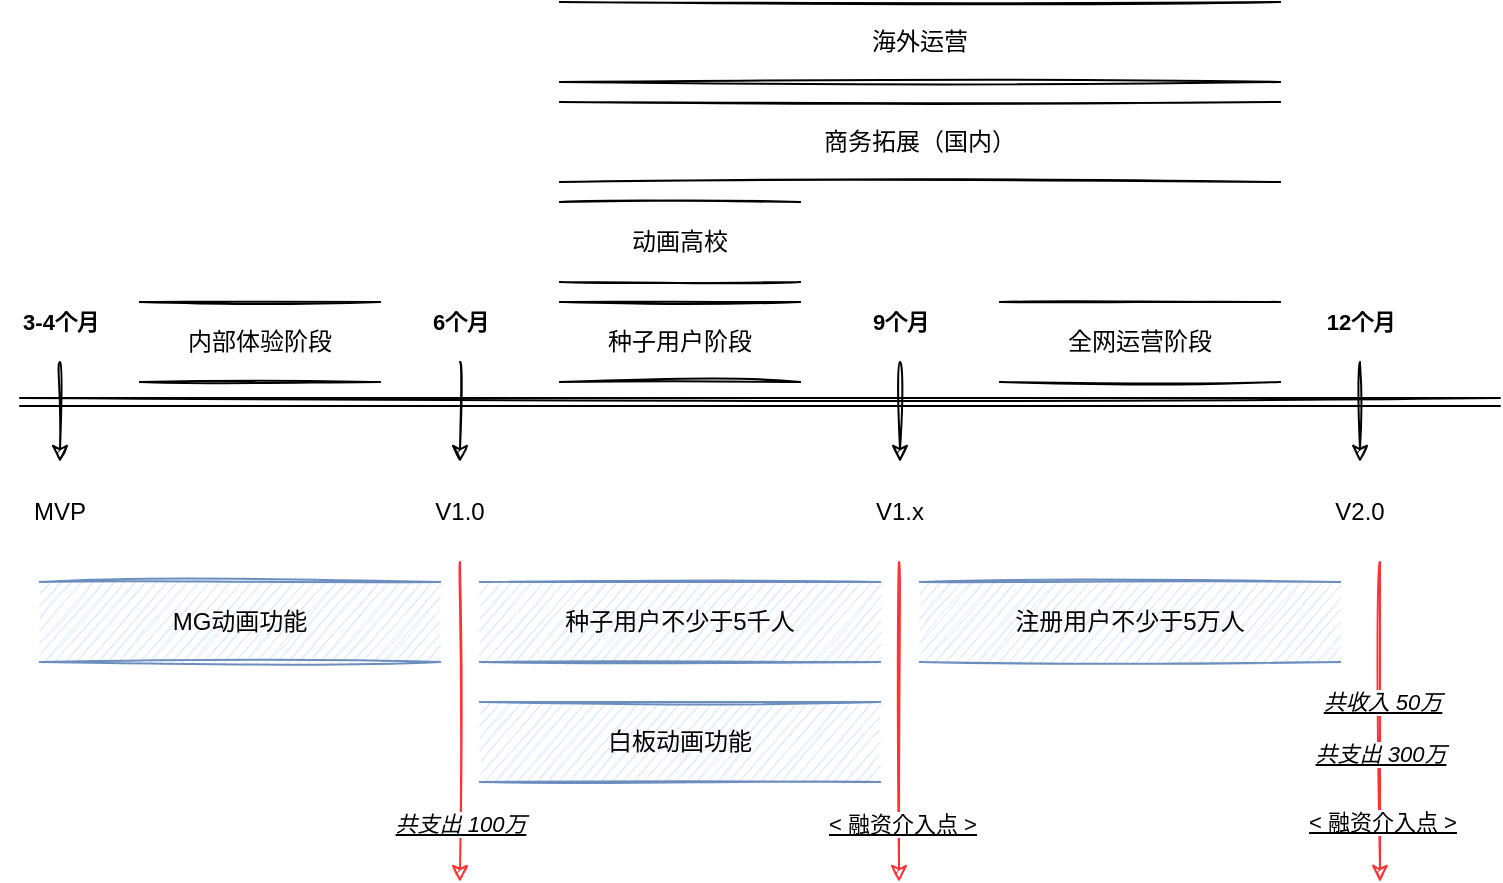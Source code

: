 <mxfile version="20.0.4" type="github">
  <diagram id="yJlJ7mEp0fNVplh_2X6F" name="Page-1">
    <mxGraphModel dx="770" dy="535" grid="1" gridSize="10" guides="1" tooltips="1" connect="1" arrows="1" fold="1" page="1" pageScale="1" pageWidth="827" pageHeight="1169" math="0" shadow="0">
      <root>
        <mxCell id="0" />
        <mxCell id="1" parent="0" />
        <mxCell id="FxuBHbc18nJ3sRIm5NDL-1" value="" style="shape=link;html=1;rounded=0;sketch=1;curved=1;" parent="1" edge="1">
          <mxGeometry width="100" relative="1" as="geometry">
            <mxPoint x="40" y="240" as="sourcePoint" />
            <mxPoint x="780" y="240" as="targetPoint" />
          </mxGeometry>
        </mxCell>
        <mxCell id="FxuBHbc18nJ3sRIm5NDL-2" value="" style="endArrow=classic;html=1;rounded=0;sketch=1;curved=1;" parent="1" edge="1">
          <mxGeometry width="50" height="50" relative="1" as="geometry">
            <mxPoint x="60" y="220" as="sourcePoint" />
            <mxPoint x="60" y="270" as="targetPoint" />
          </mxGeometry>
        </mxCell>
        <mxCell id="FxuBHbc18nJ3sRIm5NDL-4" value="3-4个月" style="edgeLabel;html=1;align=center;verticalAlign=middle;resizable=0;points=[];fontStyle=1" parent="FxuBHbc18nJ3sRIm5NDL-2" vertex="1" connectable="0">
          <mxGeometry x="-0.56" relative="1" as="geometry">
            <mxPoint y="-31" as="offset" />
          </mxGeometry>
        </mxCell>
        <mxCell id="FxuBHbc18nJ3sRIm5NDL-7" value="" style="endArrow=classic;html=1;rounded=0;sketch=1;curved=1;" parent="1" edge="1">
          <mxGeometry width="50" height="50" relative="1" as="geometry">
            <mxPoint x="260" y="220" as="sourcePoint" />
            <mxPoint x="260" y="270" as="targetPoint" />
          </mxGeometry>
        </mxCell>
        <mxCell id="FxuBHbc18nJ3sRIm5NDL-8" value="6个月" style="edgeLabel;html=1;align=center;verticalAlign=middle;resizable=0;points=[];fontStyle=1" parent="FxuBHbc18nJ3sRIm5NDL-7" vertex="1" connectable="0">
          <mxGeometry x="-0.56" relative="1" as="geometry">
            <mxPoint y="-31" as="offset" />
          </mxGeometry>
        </mxCell>
        <mxCell id="FxuBHbc18nJ3sRIm5NDL-9" value="" style="endArrow=classic;html=1;rounded=0;sketch=1;curved=1;" parent="1" edge="1">
          <mxGeometry width="50" height="50" relative="1" as="geometry">
            <mxPoint x="480" y="220" as="sourcePoint" />
            <mxPoint x="480" y="270" as="targetPoint" />
          </mxGeometry>
        </mxCell>
        <mxCell id="FxuBHbc18nJ3sRIm5NDL-10" value="9个月" style="edgeLabel;html=1;align=center;verticalAlign=middle;resizable=0;points=[];fontStyle=1" parent="FxuBHbc18nJ3sRIm5NDL-9" vertex="1" connectable="0">
          <mxGeometry x="-0.56" relative="1" as="geometry">
            <mxPoint y="-31" as="offset" />
          </mxGeometry>
        </mxCell>
        <mxCell id="FxuBHbc18nJ3sRIm5NDL-11" value="" style="endArrow=classic;html=1;rounded=0;sketch=1;curved=1;" parent="1" edge="1">
          <mxGeometry width="50" height="50" relative="1" as="geometry">
            <mxPoint x="710" y="220" as="sourcePoint" />
            <mxPoint x="710" y="270" as="targetPoint" />
          </mxGeometry>
        </mxCell>
        <mxCell id="FxuBHbc18nJ3sRIm5NDL-12" value="12个月" style="edgeLabel;html=1;align=center;verticalAlign=middle;resizable=0;points=[];fontStyle=1" parent="FxuBHbc18nJ3sRIm5NDL-11" vertex="1" connectable="0">
          <mxGeometry x="-0.56" relative="1" as="geometry">
            <mxPoint y="-31" as="offset" />
          </mxGeometry>
        </mxCell>
        <mxCell id="FxuBHbc18nJ3sRIm5NDL-13" value="MVP" style="text;html=1;strokeColor=none;fillColor=none;align=center;verticalAlign=middle;whiteSpace=wrap;rounded=0;sketch=1;" parent="1" vertex="1">
          <mxGeometry x="30" y="280" width="60" height="30" as="geometry" />
        </mxCell>
        <mxCell id="FxuBHbc18nJ3sRIm5NDL-14" value="V1.0" style="text;html=1;strokeColor=none;fillColor=none;align=center;verticalAlign=middle;whiteSpace=wrap;rounded=0;sketch=1;" parent="1" vertex="1">
          <mxGeometry x="230" y="280" width="60" height="30" as="geometry" />
        </mxCell>
        <mxCell id="FxuBHbc18nJ3sRIm5NDL-15" value="V1.x" style="text;html=1;strokeColor=none;fillColor=none;align=center;verticalAlign=middle;whiteSpace=wrap;rounded=0;sketch=1;" parent="1" vertex="1">
          <mxGeometry x="450" y="280" width="60" height="30" as="geometry" />
        </mxCell>
        <mxCell id="FxuBHbc18nJ3sRIm5NDL-16" value="V2.0" style="text;html=1;strokeColor=none;fillColor=none;align=center;verticalAlign=middle;whiteSpace=wrap;rounded=0;sketch=1;" parent="1" vertex="1">
          <mxGeometry x="680" y="280" width="60" height="30" as="geometry" />
        </mxCell>
        <mxCell id="FxuBHbc18nJ3sRIm5NDL-17" value="内部体验阶段" style="shape=partialRectangle;whiteSpace=wrap;html=1;left=0;right=0;fillColor=none;sketch=1;" parent="1" vertex="1">
          <mxGeometry x="100" y="190" width="120" height="40" as="geometry" />
        </mxCell>
        <mxCell id="FxuBHbc18nJ3sRIm5NDL-18" value="种子用户阶段" style="shape=partialRectangle;whiteSpace=wrap;html=1;left=0;right=0;fillColor=none;sketch=1;" parent="1" vertex="1">
          <mxGeometry x="310" y="190" width="120" height="40" as="geometry" />
        </mxCell>
        <mxCell id="FxuBHbc18nJ3sRIm5NDL-19" value="动画高校" style="shape=partialRectangle;whiteSpace=wrap;html=1;left=0;right=0;fillColor=none;sketch=1;" parent="1" vertex="1">
          <mxGeometry x="310" y="140" width="120" height="40" as="geometry" />
        </mxCell>
        <mxCell id="FxuBHbc18nJ3sRIm5NDL-20" value="全网运营阶段" style="shape=partialRectangle;whiteSpace=wrap;html=1;left=0;right=0;fillColor=none;sketch=1;" parent="1" vertex="1">
          <mxGeometry x="530" y="190" width="140" height="40" as="geometry" />
        </mxCell>
        <mxCell id="FxuBHbc18nJ3sRIm5NDL-21" value="MG动画功能" style="shape=partialRectangle;whiteSpace=wrap;html=1;left=0;right=0;fillColor=#dae8fc;sketch=1;strokeColor=#6c8ebf;" parent="1" vertex="1">
          <mxGeometry x="50" y="330" width="200" height="40" as="geometry" />
        </mxCell>
        <mxCell id="FxuBHbc18nJ3sRIm5NDL-22" value="商务拓展（国内）" style="shape=partialRectangle;whiteSpace=wrap;html=1;left=0;right=0;fillColor=none;sketch=1;" parent="1" vertex="1">
          <mxGeometry x="310" y="90" width="360" height="40" as="geometry" />
        </mxCell>
        <mxCell id="FxuBHbc18nJ3sRIm5NDL-23" value="种子用户不少于5千人" style="shape=partialRectangle;whiteSpace=wrap;html=1;left=0;right=0;fillColor=#dae8fc;sketch=1;strokeColor=#6c8ebf;" parent="1" vertex="1">
          <mxGeometry x="270" y="330" width="200" height="40" as="geometry" />
        </mxCell>
        <mxCell id="FxuBHbc18nJ3sRIm5NDL-24" value="注册用户不少于5万人" style="shape=partialRectangle;whiteSpace=wrap;html=1;left=0;right=0;fillColor=#dae8fc;sketch=1;strokeColor=#6c8ebf;" parent="1" vertex="1">
          <mxGeometry x="490" y="330" width="210" height="40" as="geometry" />
        </mxCell>
        <mxCell id="FxuBHbc18nJ3sRIm5NDL-25" value="" style="endArrow=classic;html=1;rounded=0;sketch=1;curved=1;strokeColor=#FF3333;" parent="1" edge="1">
          <mxGeometry width="50" height="50" relative="1" as="geometry">
            <mxPoint x="260" y="320" as="sourcePoint" />
            <mxPoint x="260" y="480" as="targetPoint" />
          </mxGeometry>
        </mxCell>
        <mxCell id="FxuBHbc18nJ3sRIm5NDL-26" value="共支出 100万" style="edgeLabel;html=1;align=center;verticalAlign=middle;resizable=0;points=[];fontStyle=6;fontColor=#000000;" parent="FxuBHbc18nJ3sRIm5NDL-25" vertex="1" connectable="0">
          <mxGeometry x="0.455" y="1" relative="1" as="geometry">
            <mxPoint x="-1" y="14" as="offset" />
          </mxGeometry>
        </mxCell>
        <mxCell id="FxuBHbc18nJ3sRIm5NDL-27" value="" style="endArrow=classic;html=1;rounded=0;sketch=1;curved=1;strokeColor=#FF3333;" parent="1" edge="1">
          <mxGeometry width="50" height="50" relative="1" as="geometry">
            <mxPoint x="479.5" y="320" as="sourcePoint" />
            <mxPoint x="479.5" y="480" as="targetPoint" />
          </mxGeometry>
        </mxCell>
        <mxCell id="FxuBHbc18nJ3sRIm5NDL-28" value="&amp;lt; 融资介入点 &amp;gt;" style="edgeLabel;html=1;align=center;verticalAlign=middle;resizable=0;points=[];fontStyle=4;fontColor=#000000;" parent="FxuBHbc18nJ3sRIm5NDL-27" vertex="1" connectable="0">
          <mxGeometry x="0.455" y="1" relative="1" as="geometry">
            <mxPoint y="14" as="offset" />
          </mxGeometry>
        </mxCell>
        <mxCell id="FxuBHbc18nJ3sRIm5NDL-29" value="" style="endArrow=classic;html=1;rounded=0;sketch=1;curved=1;strokeColor=#FF3333;" parent="1" edge="1">
          <mxGeometry width="50" height="50" relative="1" as="geometry">
            <mxPoint x="720" y="320" as="sourcePoint" />
            <mxPoint x="720" y="480" as="targetPoint" />
          </mxGeometry>
        </mxCell>
        <mxCell id="FxuBHbc18nJ3sRIm5NDL-30" value="共支出 300万" style="edgeLabel;html=1;align=center;verticalAlign=middle;resizable=0;points=[];fontStyle=6;fontColor=#000000;" parent="FxuBHbc18nJ3sRIm5NDL-29" vertex="1" connectable="0">
          <mxGeometry x="0.455" y="1" relative="1" as="geometry">
            <mxPoint x="-1" y="-21" as="offset" />
          </mxGeometry>
        </mxCell>
        <mxCell id="FxuBHbc18nJ3sRIm5NDL-32" value="&amp;lt; 融资介入点 &amp;gt;" style="edgeLabel;html=1;align=center;verticalAlign=middle;resizable=0;points=[];fontStyle=4;fontColor=#000000;" parent="1" vertex="1" connectable="0">
          <mxGeometry x="721" y="450" as="geometry" />
        </mxCell>
        <mxCell id="FxuBHbc18nJ3sRIm5NDL-33" value="共收入 50万" style="edgeLabel;html=1;align=center;verticalAlign=middle;resizable=0;points=[];fontStyle=6;fontColor=#000000;" parent="1" vertex="1" connectable="0">
          <mxGeometry x="721" y="390" as="geometry" />
        </mxCell>
        <mxCell id="NzAPRiwcky8LpoRzZxC6-1" value="海外运营" style="shape=partialRectangle;whiteSpace=wrap;html=1;left=0;right=0;fillColor=none;sketch=1;" vertex="1" parent="1">
          <mxGeometry x="310" y="40" width="360" height="40" as="geometry" />
        </mxCell>
        <mxCell id="NzAPRiwcky8LpoRzZxC6-2" value="白板动画功能" style="shape=partialRectangle;whiteSpace=wrap;html=1;left=0;right=0;fillColor=#dae8fc;sketch=1;strokeColor=#6c8ebf;" vertex="1" parent="1">
          <mxGeometry x="270" y="390" width="200" height="40" as="geometry" />
        </mxCell>
      </root>
    </mxGraphModel>
  </diagram>
</mxfile>
